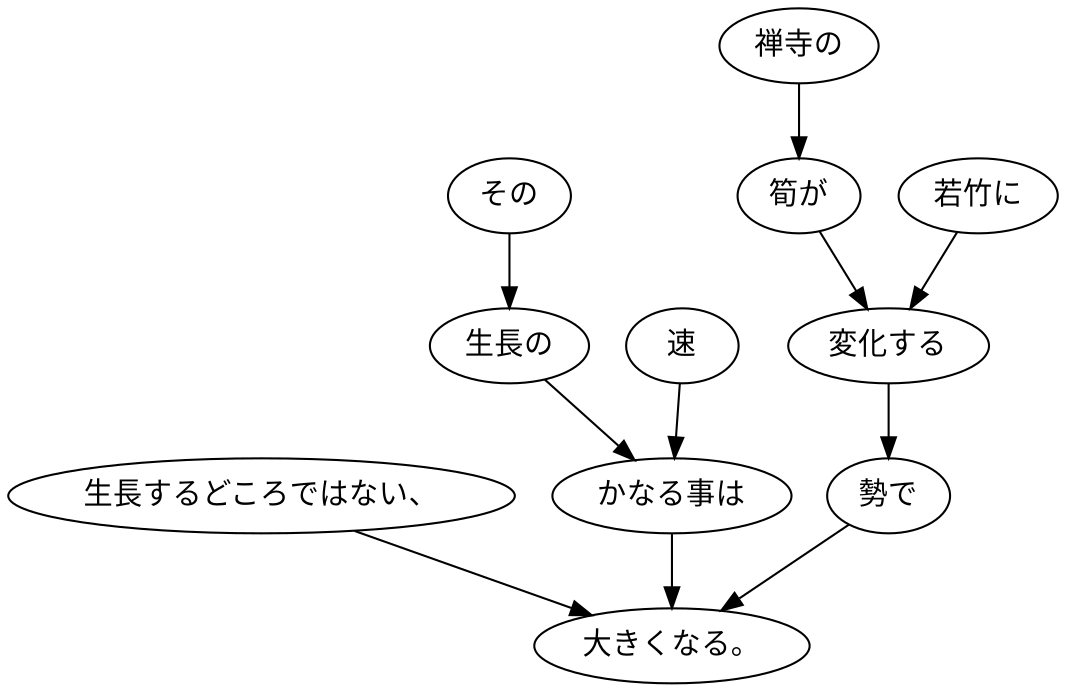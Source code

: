 digraph graph6602 {
	node0 [label="生長するどころではない、"];
	node1 [label="その"];
	node2 [label="生長の"];
	node3 [label="速"];
	node4 [label="かなる事は"];
	node5 [label="禅寺の"];
	node6 [label="筍が"];
	node7 [label="若竹に"];
	node8 [label="変化する"];
	node9 [label="勢で"];
	node10 [label="大きくなる。"];
	node0 -> node10;
	node1 -> node2;
	node2 -> node4;
	node3 -> node4;
	node4 -> node10;
	node5 -> node6;
	node6 -> node8;
	node7 -> node8;
	node8 -> node9;
	node9 -> node10;
}

